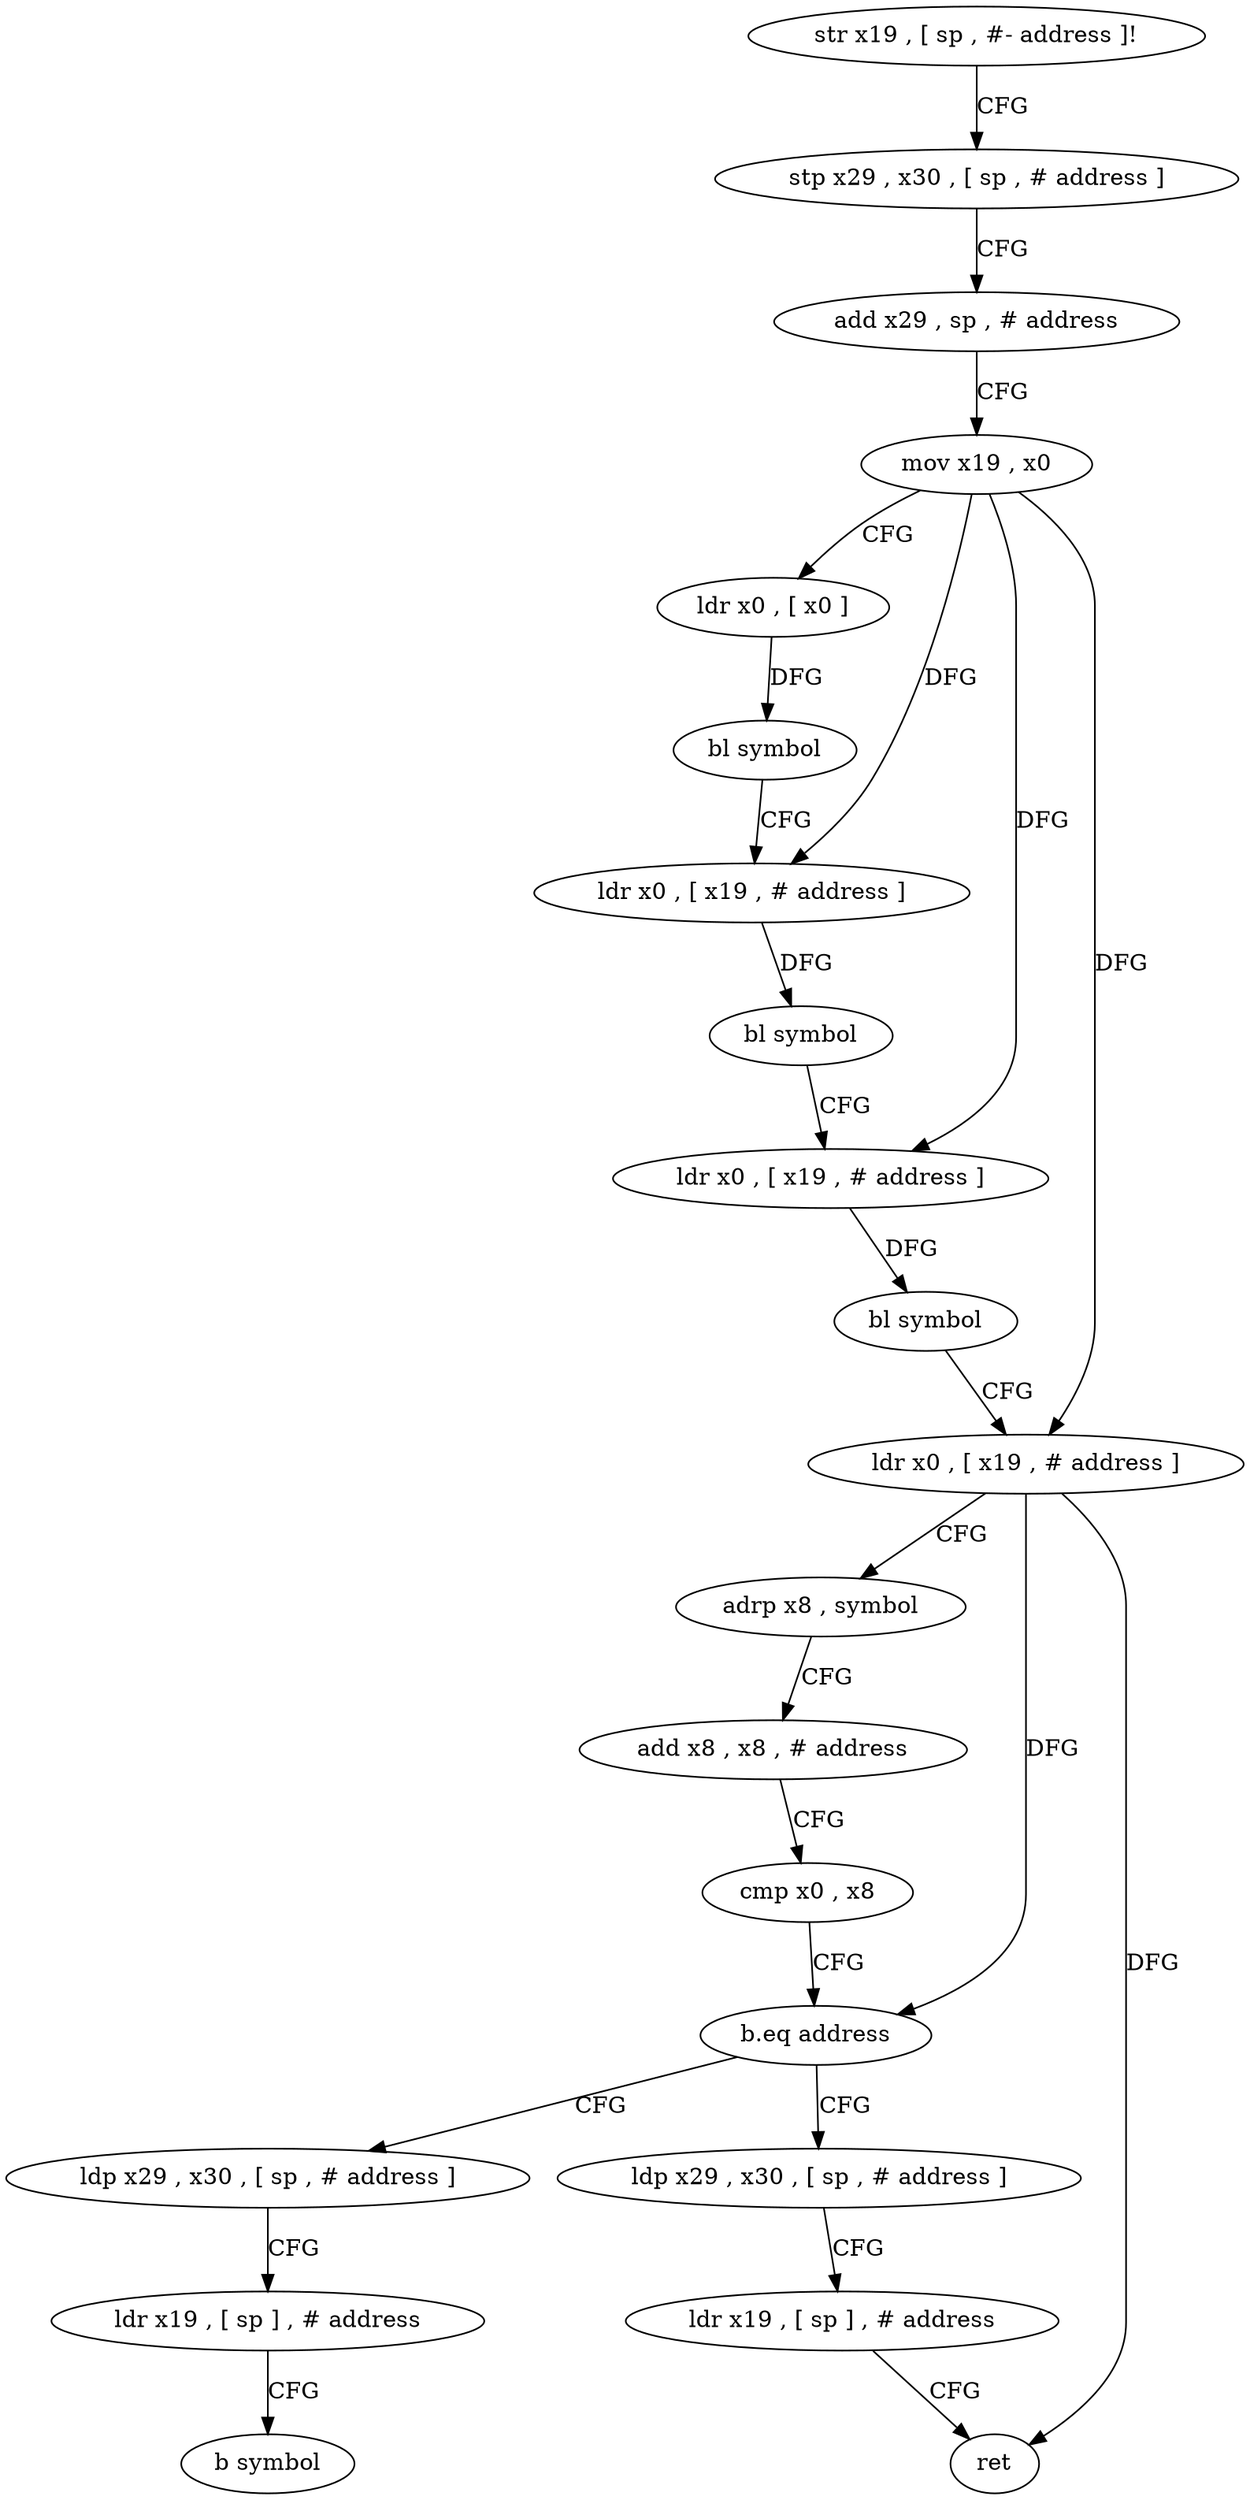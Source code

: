digraph "func" {
"4223840" [label = "str x19 , [ sp , #- address ]!" ]
"4223844" [label = "stp x29 , x30 , [ sp , # address ]" ]
"4223848" [label = "add x29 , sp , # address" ]
"4223852" [label = "mov x19 , x0" ]
"4223856" [label = "ldr x0 , [ x0 ]" ]
"4223860" [label = "bl symbol" ]
"4223864" [label = "ldr x0 , [ x19 , # address ]" ]
"4223868" [label = "bl symbol" ]
"4223872" [label = "ldr x0 , [ x19 , # address ]" ]
"4223876" [label = "bl symbol" ]
"4223880" [label = "ldr x0 , [ x19 , # address ]" ]
"4223884" [label = "adrp x8 , symbol" ]
"4223888" [label = "add x8 , x8 , # address" ]
"4223892" [label = "cmp x0 , x8" ]
"4223896" [label = "b.eq address" ]
"4223912" [label = "ldp x29 , x30 , [ sp , # address ]" ]
"4223900" [label = "ldp x29 , x30 , [ sp , # address ]" ]
"4223916" [label = "ldr x19 , [ sp ] , # address" ]
"4223920" [label = "ret" ]
"4223904" [label = "ldr x19 , [ sp ] , # address" ]
"4223908" [label = "b symbol" ]
"4223840" -> "4223844" [ label = "CFG" ]
"4223844" -> "4223848" [ label = "CFG" ]
"4223848" -> "4223852" [ label = "CFG" ]
"4223852" -> "4223856" [ label = "CFG" ]
"4223852" -> "4223864" [ label = "DFG" ]
"4223852" -> "4223872" [ label = "DFG" ]
"4223852" -> "4223880" [ label = "DFG" ]
"4223856" -> "4223860" [ label = "DFG" ]
"4223860" -> "4223864" [ label = "CFG" ]
"4223864" -> "4223868" [ label = "DFG" ]
"4223868" -> "4223872" [ label = "CFG" ]
"4223872" -> "4223876" [ label = "DFG" ]
"4223876" -> "4223880" [ label = "CFG" ]
"4223880" -> "4223884" [ label = "CFG" ]
"4223880" -> "4223896" [ label = "DFG" ]
"4223880" -> "4223920" [ label = "DFG" ]
"4223884" -> "4223888" [ label = "CFG" ]
"4223888" -> "4223892" [ label = "CFG" ]
"4223892" -> "4223896" [ label = "CFG" ]
"4223896" -> "4223912" [ label = "CFG" ]
"4223896" -> "4223900" [ label = "CFG" ]
"4223912" -> "4223916" [ label = "CFG" ]
"4223900" -> "4223904" [ label = "CFG" ]
"4223916" -> "4223920" [ label = "CFG" ]
"4223904" -> "4223908" [ label = "CFG" ]
}
